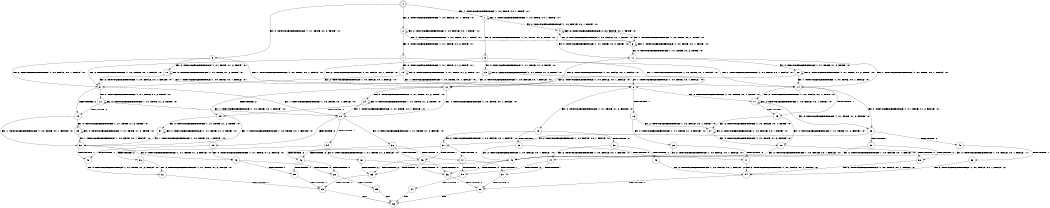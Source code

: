 digraph BCG {
size = "7, 10.5";
center = TRUE;
node [shape = circle];
0 [peripheries = 2];
0 -> 1 [label = "EX !1 !ATOMIC_EXCH_BRANCH (1, +0, TRUE, +0, 1, TRUE) !:0:"];
0 -> 2 [label = "EX !2 !ATOMIC_EXCH_BRANCH (1, +0, FALSE, +0, 1, TRUE) !:0:"];
0 -> 3 [label = "EX !0 !ATOMIC_EXCH_BRANCH (1, +1, TRUE, +0, 2, TRUE) !:0:"];
1 -> 4 [label = "EX !2 !ATOMIC_EXCH_BRANCH (1, +0, FALSE, +0, 1, TRUE) !:0:"];
1 -> 5 [label = "EX !0 !ATOMIC_EXCH_BRANCH (1, +1, TRUE, +0, 2, TRUE) !:0:"];
1 -> 1 [label = "EX !1 !ATOMIC_EXCH_BRANCH (1, +0, TRUE, +0, 1, TRUE) !:0:"];
2 -> 6 [label = "EX !1 !ATOMIC_EXCH_BRANCH (1, +0, TRUE, +0, 1, TRUE) !:0:"];
2 -> 7 [label = "EX !0 !ATOMIC_EXCH_BRANCH (1, +1, TRUE, +0, 2, TRUE) !:0:"];
2 -> 2 [label = "EX !2 !ATOMIC_EXCH_BRANCH (1, +0, FALSE, +0, 1, TRUE) !:0:"];
3 -> 8 [label = "EX !1 !ATOMIC_EXCH_BRANCH (1, +0, TRUE, +0, 1, FALSE) !:0:"];
3 -> 9 [label = "EX !2 !ATOMIC_EXCH_BRANCH (1, +0, FALSE, +0, 1, FALSE) !:0:"];
3 -> 10 [label = "EX !0 !ATOMIC_EXCH_BRANCH (1, +1, TRUE, +1, 2, TRUE) !:0:"];
4 -> 11 [label = "EX !0 !ATOMIC_EXCH_BRANCH (1, +1, TRUE, +0, 2, TRUE) !:0:"];
4 -> 4 [label = "EX !2 !ATOMIC_EXCH_BRANCH (1, +0, FALSE, +0, 1, TRUE) !:0:"];
4 -> 6 [label = "EX !1 !ATOMIC_EXCH_BRANCH (1, +0, TRUE, +0, 1, TRUE) !:0:"];
5 -> 12 [label = "EX !2 !ATOMIC_EXCH_BRANCH (1, +0, FALSE, +0, 1, FALSE) !:0:"];
5 -> 8 [label = "EX !1 !ATOMIC_EXCH_BRANCH (1, +0, TRUE, +0, 1, FALSE) !:0:"];
5 -> 13 [label = "EX !0 !ATOMIC_EXCH_BRANCH (1, +1, TRUE, +1, 2, TRUE) !:0:"];
6 -> 11 [label = "EX !0 !ATOMIC_EXCH_BRANCH (1, +1, TRUE, +0, 2, TRUE) !:0:"];
6 -> 4 [label = "EX !2 !ATOMIC_EXCH_BRANCH (1, +0, FALSE, +0, 1, TRUE) !:0:"];
6 -> 6 [label = "EX !1 !ATOMIC_EXCH_BRANCH (1, +0, TRUE, +0, 1, TRUE) !:0:"];
7 -> 14 [label = "EX !1 !ATOMIC_EXCH_BRANCH (1, +0, TRUE, +0, 1, FALSE) !:0:"];
7 -> 9 [label = "EX !2 !ATOMIC_EXCH_BRANCH (1, +0, FALSE, +0, 1, FALSE) !:0:"];
7 -> 15 [label = "EX !0 !ATOMIC_EXCH_BRANCH (1, +1, TRUE, +1, 2, TRUE) !:0:"];
8 -> 16 [label = "TERMINATE !1"];
8 -> 17 [label = "EX !2 !ATOMIC_EXCH_BRANCH (1, +0, FALSE, +0, 1, TRUE) !:0:"];
8 -> 18 [label = "EX !0 !ATOMIC_EXCH_BRANCH (1, +1, TRUE, +1, 2, FALSE) !:0:"];
9 -> 19 [label = "TERMINATE !2"];
9 -> 20 [label = "EX !1 !ATOMIC_EXCH_BRANCH (1, +0, TRUE, +0, 1, FALSE) !:0:"];
9 -> 21 [label = "EX !0 !ATOMIC_EXCH_BRANCH (1, +1, TRUE, +1, 2, TRUE) !:0:"];
10 -> 8 [label = "EX !1 !ATOMIC_EXCH_BRANCH (1, +0, TRUE, +0, 1, FALSE) !:0:"];
10 -> 9 [label = "EX !2 !ATOMIC_EXCH_BRANCH (1, +0, FALSE, +0, 1, FALSE) !:0:"];
10 -> 10 [label = "EX !0 !ATOMIC_EXCH_BRANCH (1, +1, TRUE, +1, 2, TRUE) !:0:"];
11 -> 12 [label = "EX !2 !ATOMIC_EXCH_BRANCH (1, +0, FALSE, +0, 1, FALSE) !:0:"];
11 -> 14 [label = "EX !1 !ATOMIC_EXCH_BRANCH (1, +0, TRUE, +0, 1, FALSE) !:0:"];
11 -> 22 [label = "EX !0 !ATOMIC_EXCH_BRANCH (1, +1, TRUE, +1, 2, TRUE) !:0:"];
12 -> 23 [label = "TERMINATE !2"];
12 -> 20 [label = "EX !1 !ATOMIC_EXCH_BRANCH (1, +0, TRUE, +0, 1, FALSE) !:0:"];
12 -> 24 [label = "EX !0 !ATOMIC_EXCH_BRANCH (1, +1, TRUE, +1, 2, TRUE) !:0:"];
13 -> 12 [label = "EX !2 !ATOMIC_EXCH_BRANCH (1, +0, FALSE, +0, 1, FALSE) !:0:"];
13 -> 8 [label = "EX !1 !ATOMIC_EXCH_BRANCH (1, +0, TRUE, +0, 1, FALSE) !:0:"];
13 -> 13 [label = "EX !0 !ATOMIC_EXCH_BRANCH (1, +1, TRUE, +1, 2, TRUE) !:0:"];
14 -> 25 [label = "TERMINATE !1"];
14 -> 17 [label = "EX !2 !ATOMIC_EXCH_BRANCH (1, +0, FALSE, +0, 1, TRUE) !:0:"];
14 -> 26 [label = "EX !0 !ATOMIC_EXCH_BRANCH (1, +1, TRUE, +1, 2, FALSE) !:0:"];
15 -> 14 [label = "EX !1 !ATOMIC_EXCH_BRANCH (1, +0, TRUE, +0, 1, FALSE) !:0:"];
15 -> 9 [label = "EX !2 !ATOMIC_EXCH_BRANCH (1, +0, FALSE, +0, 1, FALSE) !:0:"];
15 -> 15 [label = "EX !0 !ATOMIC_EXCH_BRANCH (1, +1, TRUE, +1, 2, TRUE) !:0:"];
16 -> 27 [label = "EX !2 !ATOMIC_EXCH_BRANCH (1, +0, FALSE, +0, 1, TRUE) !:0:"];
16 -> 28 [label = "EX !0 !ATOMIC_EXCH_BRANCH (1, +1, TRUE, +1, 2, FALSE) !:0:"];
17 -> 25 [label = "TERMINATE !1"];
17 -> 17 [label = "EX !2 !ATOMIC_EXCH_BRANCH (1, +0, FALSE, +0, 1, TRUE) !:0:"];
17 -> 26 [label = "EX !0 !ATOMIC_EXCH_BRANCH (1, +1, TRUE, +1, 2, FALSE) !:0:"];
18 -> 29 [label = "TERMINATE !1"];
18 -> 30 [label = "TERMINATE !0"];
18 -> 31 [label = "EX !2 !ATOMIC_EXCH_BRANCH (1, +0, FALSE, +0, 1, FALSE) !:0:"];
19 -> 32 [label = "EX !1 !ATOMIC_EXCH_BRANCH (1, +0, TRUE, +0, 1, FALSE) !:0:"];
19 -> 33 [label = "EX !0 !ATOMIC_EXCH_BRANCH (1, +1, TRUE, +1, 2, TRUE) !:0:"];
20 -> 34 [label = "TERMINATE !1"];
20 -> 35 [label = "TERMINATE !2"];
20 -> 36 [label = "EX !0 !ATOMIC_EXCH_BRANCH (1, +1, TRUE, +1, 2, FALSE) !:0:"];
21 -> 19 [label = "TERMINATE !2"];
21 -> 20 [label = "EX !1 !ATOMIC_EXCH_BRANCH (1, +0, TRUE, +0, 1, FALSE) !:0:"];
21 -> 21 [label = "EX !0 !ATOMIC_EXCH_BRANCH (1, +1, TRUE, +1, 2, TRUE) !:0:"];
22 -> 12 [label = "EX !2 !ATOMIC_EXCH_BRANCH (1, +0, FALSE, +0, 1, FALSE) !:0:"];
22 -> 14 [label = "EX !1 !ATOMIC_EXCH_BRANCH (1, +0, TRUE, +0, 1, FALSE) !:0:"];
22 -> 22 [label = "EX !0 !ATOMIC_EXCH_BRANCH (1, +1, TRUE, +1, 2, TRUE) !:0:"];
23 -> 32 [label = "EX !1 !ATOMIC_EXCH_BRANCH (1, +0, TRUE, +0, 1, FALSE) !:0:"];
23 -> 37 [label = "EX !0 !ATOMIC_EXCH_BRANCH (1, +1, TRUE, +1, 2, TRUE) !:0:"];
24 -> 23 [label = "TERMINATE !2"];
24 -> 20 [label = "EX !1 !ATOMIC_EXCH_BRANCH (1, +0, TRUE, +0, 1, FALSE) !:0:"];
24 -> 24 [label = "EX !0 !ATOMIC_EXCH_BRANCH (1, +1, TRUE, +1, 2, TRUE) !:0:"];
25 -> 27 [label = "EX !2 !ATOMIC_EXCH_BRANCH (1, +0, FALSE, +0, 1, TRUE) !:0:"];
25 -> 38 [label = "EX !0 !ATOMIC_EXCH_BRANCH (1, +1, TRUE, +1, 2, FALSE) !:0:"];
26 -> 39 [label = "TERMINATE !1"];
26 -> 40 [label = "TERMINATE !0"];
26 -> 31 [label = "EX !2 !ATOMIC_EXCH_BRANCH (1, +0, FALSE, +0, 1, FALSE) !:0:"];
27 -> 27 [label = "EX !2 !ATOMIC_EXCH_BRANCH (1, +0, FALSE, +0, 1, TRUE) !:0:"];
27 -> 38 [label = "EX !0 !ATOMIC_EXCH_BRANCH (1, +1, TRUE, +1, 2, FALSE) !:0:"];
28 -> 41 [label = "TERMINATE !0"];
28 -> 42 [label = "EX !2 !ATOMIC_EXCH_BRANCH (1, +0, FALSE, +0, 1, FALSE) !:0:"];
29 -> 41 [label = "TERMINATE !0"];
29 -> 42 [label = "EX !2 !ATOMIC_EXCH_BRANCH (1, +0, FALSE, +0, 1, FALSE) !:0:"];
30 -> 43 [label = "TERMINATE !1"];
30 -> 44 [label = "EX !2 !ATOMIC_EXCH_BRANCH (1, +0, FALSE, +0, 1, FALSE) !:1:"];
31 -> 45 [label = "TERMINATE !1"];
31 -> 46 [label = "TERMINATE !2"];
31 -> 47 [label = "TERMINATE !0"];
32 -> 48 [label = "TERMINATE !1"];
32 -> 49 [label = "EX !0 !ATOMIC_EXCH_BRANCH (1, +1, TRUE, +1, 2, FALSE) !:0:"];
33 -> 32 [label = "EX !1 !ATOMIC_EXCH_BRANCH (1, +0, TRUE, +0, 1, FALSE) !:0:"];
33 -> 33 [label = "EX !0 !ATOMIC_EXCH_BRANCH (1, +1, TRUE, +1, 2, TRUE) !:0:"];
34 -> 50 [label = "TERMINATE !2"];
34 -> 51 [label = "EX !0 !ATOMIC_EXCH_BRANCH (1, +1, TRUE, +1, 2, FALSE) !:0:"];
35 -> 48 [label = "TERMINATE !1"];
35 -> 49 [label = "EX !0 !ATOMIC_EXCH_BRANCH (1, +1, TRUE, +1, 2, FALSE) !:0:"];
36 -> 45 [label = "TERMINATE !1"];
36 -> 46 [label = "TERMINATE !2"];
36 -> 47 [label = "TERMINATE !0"];
37 -> 32 [label = "EX !1 !ATOMIC_EXCH_BRANCH (1, +0, TRUE, +0, 1, FALSE) !:0:"];
37 -> 37 [label = "EX !0 !ATOMIC_EXCH_BRANCH (1, +1, TRUE, +1, 2, TRUE) !:0:"];
38 -> 52 [label = "TERMINATE !0"];
38 -> 42 [label = "EX !2 !ATOMIC_EXCH_BRANCH (1, +0, FALSE, +0, 1, FALSE) !:0:"];
39 -> 52 [label = "TERMINATE !0"];
39 -> 42 [label = "EX !2 !ATOMIC_EXCH_BRANCH (1, +0, FALSE, +0, 1, FALSE) !:0:"];
40 -> 53 [label = "TERMINATE !1"];
40 -> 44 [label = "EX !2 !ATOMIC_EXCH_BRANCH (1, +0, FALSE, +0, 1, FALSE) !:1:"];
41 -> 54 [label = "EX !2 !ATOMIC_EXCH_BRANCH (1, +0, FALSE, +0, 1, FALSE) !:2:"];
42 -> 55 [label = "TERMINATE !2"];
42 -> 56 [label = "TERMINATE !0"];
43 -> 54 [label = "EX !2 !ATOMIC_EXCH_BRANCH (1, +0, FALSE, +0, 1, FALSE) !:2:"];
44 -> 57 [label = "TERMINATE !1"];
44 -> 58 [label = "TERMINATE !2"];
45 -> 55 [label = "TERMINATE !2"];
45 -> 56 [label = "TERMINATE !0"];
46 -> 59 [label = "TERMINATE !1"];
46 -> 60 [label = "TERMINATE !0"];
47 -> 57 [label = "TERMINATE !1"];
47 -> 58 [label = "TERMINATE !2"];
48 -> 61 [label = "EX !0 !ATOMIC_EXCH_BRANCH (1, +1, TRUE, +1, 2, FALSE) !:0:"];
49 -> 59 [label = "TERMINATE !1"];
49 -> 60 [label = "TERMINATE !0"];
50 -> 61 [label = "EX !0 !ATOMIC_EXCH_BRANCH (1, +1, TRUE, +1, 2, FALSE) !:0:"];
51 -> 55 [label = "TERMINATE !2"];
51 -> 56 [label = "TERMINATE !0"];
52 -> 54 [label = "EX !2 !ATOMIC_EXCH_BRANCH (1, +0, FALSE, +0, 1, FALSE) !:2:"];
53 -> 54 [label = "EX !2 !ATOMIC_EXCH_BRANCH (1, +0, FALSE, +0, 1, FALSE) !:2:"];
54 -> 62 [label = "TERMINATE !2"];
55 -> 63 [label = "TERMINATE !0"];
56 -> 62 [label = "TERMINATE !2"];
57 -> 62 [label = "TERMINATE !2"];
58 -> 64 [label = "TERMINATE !1"];
59 -> 63 [label = "TERMINATE !0"];
60 -> 65 [label = "TERMINATE !1"];
61 -> 63 [label = "TERMINATE !0"];
62 -> 66 [label = "exit"];
63 -> 66 [label = "exit"];
64 -> 66 [label = "exit"];
65 -> 66 [label = "exit"];
}
